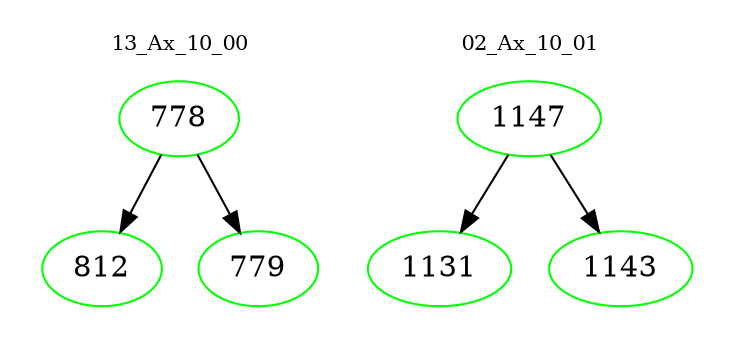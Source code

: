 digraph{
subgraph cluster_0 {
color = white
label = "13_Ax_10_00";
fontsize=10;
T0_778 [label="778", color="green"]
T0_778 -> T0_812 [color="black"]
T0_812 [label="812", color="green"]
T0_778 -> T0_779 [color="black"]
T0_779 [label="779", color="green"]
}
subgraph cluster_1 {
color = white
label = "02_Ax_10_01";
fontsize=10;
T1_1147 [label="1147", color="green"]
T1_1147 -> T1_1131 [color="black"]
T1_1131 [label="1131", color="green"]
T1_1147 -> T1_1143 [color="black"]
T1_1143 [label="1143", color="green"]
}
}

